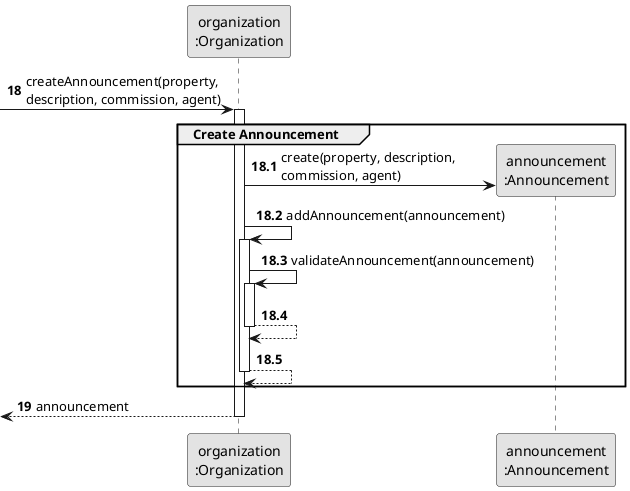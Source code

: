 @startuml
skinparam monochrome true
skinparam packageStyle rectangle
skinparam shadowing false

participant "organization\n:Organization" as ORG
participant "announcement\n:Announcement" as ANNOUNCE

autonumber 18
-> ORG: createAnnouncement(property, \ndescription, commission, agent)

autonumber 18.1
activate ORG
    group Create Announcement

        ORG -> ANNOUNCE**: create(property, description, \ncommission, agent)
        ORG -> ORG: addAnnouncement(announcement)

        activate ORG
            ORG -> ORG: validateAnnouncement(announcement)
            activate ORG
                ORG --> ORG
            deactivate ORG

            ORG --> ORG
        deactivate ORG
    end

    autonumber 19
    <-- ORG : announcement
deactivate ORG


@enduml